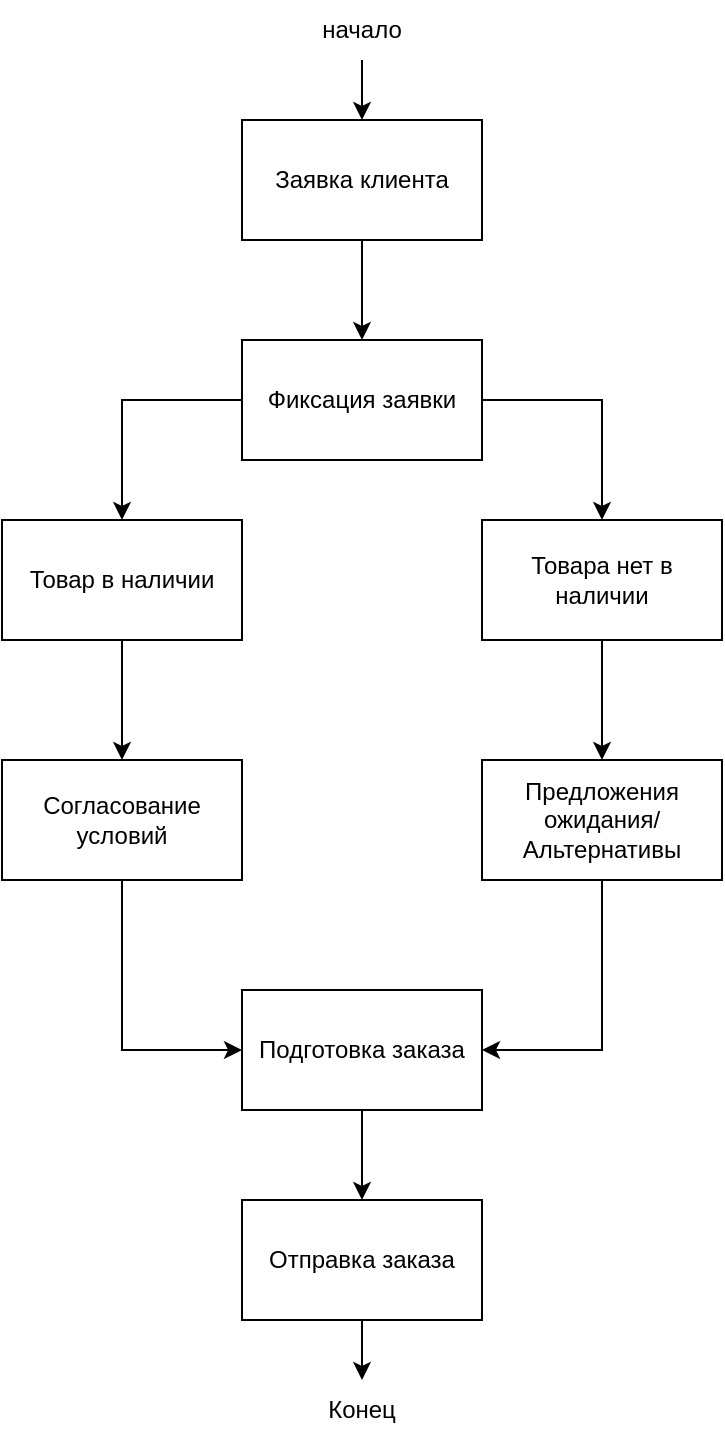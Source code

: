 <mxfile version="26.0.16">
  <diagram name="Страница — 1" id="5m2yo3dyh1JV8G8uo5Kq">
    <mxGraphModel dx="2261" dy="780" grid="1" gridSize="10" guides="1" tooltips="1" connect="1" arrows="1" fold="1" page="1" pageScale="1" pageWidth="827" pageHeight="1169" math="0" shadow="0">
      <root>
        <mxCell id="0" />
        <mxCell id="1" parent="0" />
        <mxCell id="lUAshMvoIGJGfwUY3iS--4" style="edgeStyle=orthogonalEdgeStyle;rounded=0;orthogonalLoop=1;jettySize=auto;html=1;exitX=0.5;exitY=1;exitDx=0;exitDy=0;entryX=0.5;entryY=0;entryDx=0;entryDy=0;" edge="1" parent="1" source="lUAshMvoIGJGfwUY3iS--2" target="lUAshMvoIGJGfwUY3iS--3">
          <mxGeometry relative="1" as="geometry" />
        </mxCell>
        <mxCell id="lUAshMvoIGJGfwUY3iS--2" value="начало" style="text;html=1;align=center;verticalAlign=middle;whiteSpace=wrap;rounded=0;" vertex="1" parent="1">
          <mxGeometry x="125" y="90" width="90" height="30" as="geometry" />
        </mxCell>
        <mxCell id="lUAshMvoIGJGfwUY3iS--7" style="edgeStyle=orthogonalEdgeStyle;rounded=0;orthogonalLoop=1;jettySize=auto;html=1;exitX=0.5;exitY=1;exitDx=0;exitDy=0;entryX=0.5;entryY=0;entryDx=0;entryDy=0;" edge="1" parent="1" source="lUAshMvoIGJGfwUY3iS--3" target="lUAshMvoIGJGfwUY3iS--5">
          <mxGeometry relative="1" as="geometry" />
        </mxCell>
        <mxCell id="lUAshMvoIGJGfwUY3iS--3" value="Заявка клиента" style="rounded=0;whiteSpace=wrap;html=1;" vertex="1" parent="1">
          <mxGeometry x="110" y="150" width="120" height="60" as="geometry" />
        </mxCell>
        <mxCell id="lUAshMvoIGJGfwUY3iS--11" style="edgeStyle=orthogonalEdgeStyle;rounded=0;orthogonalLoop=1;jettySize=auto;html=1;exitX=0;exitY=0.5;exitDx=0;exitDy=0;entryX=0.5;entryY=0;entryDx=0;entryDy=0;" edge="1" parent="1" source="lUAshMvoIGJGfwUY3iS--5" target="lUAshMvoIGJGfwUY3iS--8">
          <mxGeometry relative="1" as="geometry" />
        </mxCell>
        <mxCell id="lUAshMvoIGJGfwUY3iS--12" style="edgeStyle=orthogonalEdgeStyle;rounded=0;orthogonalLoop=1;jettySize=auto;html=1;exitX=1;exitY=0.5;exitDx=0;exitDy=0;entryX=0.5;entryY=0;entryDx=0;entryDy=0;" edge="1" parent="1" source="lUAshMvoIGJGfwUY3iS--5" target="lUAshMvoIGJGfwUY3iS--10">
          <mxGeometry relative="1" as="geometry" />
        </mxCell>
        <mxCell id="lUAshMvoIGJGfwUY3iS--5" value="Фиксация заявки" style="rounded=0;whiteSpace=wrap;html=1;" vertex="1" parent="1">
          <mxGeometry x="110" y="260" width="120" height="60" as="geometry" />
        </mxCell>
        <mxCell id="lUAshMvoIGJGfwUY3iS--14" style="edgeStyle=orthogonalEdgeStyle;rounded=0;orthogonalLoop=1;jettySize=auto;html=1;exitX=0.5;exitY=1;exitDx=0;exitDy=0;entryX=0.5;entryY=0;entryDx=0;entryDy=0;" edge="1" parent="1" source="lUAshMvoIGJGfwUY3iS--8" target="lUAshMvoIGJGfwUY3iS--13">
          <mxGeometry relative="1" as="geometry" />
        </mxCell>
        <mxCell id="lUAshMvoIGJGfwUY3iS--8" value="Товар в наличии" style="rounded=0;whiteSpace=wrap;html=1;" vertex="1" parent="1">
          <mxGeometry x="-10" y="350" width="120" height="60" as="geometry" />
        </mxCell>
        <mxCell id="lUAshMvoIGJGfwUY3iS--16" style="edgeStyle=orthogonalEdgeStyle;rounded=0;orthogonalLoop=1;jettySize=auto;html=1;exitX=0.5;exitY=1;exitDx=0;exitDy=0;entryX=0.5;entryY=0;entryDx=0;entryDy=0;" edge="1" parent="1" source="lUAshMvoIGJGfwUY3iS--10" target="lUAshMvoIGJGfwUY3iS--15">
          <mxGeometry relative="1" as="geometry" />
        </mxCell>
        <mxCell id="lUAshMvoIGJGfwUY3iS--10" value="Товара нет в наличии" style="rounded=0;whiteSpace=wrap;html=1;" vertex="1" parent="1">
          <mxGeometry x="230" y="350" width="120" height="60" as="geometry" />
        </mxCell>
        <mxCell id="lUAshMvoIGJGfwUY3iS--19" style="edgeStyle=orthogonalEdgeStyle;rounded=0;orthogonalLoop=1;jettySize=auto;html=1;exitX=0.5;exitY=1;exitDx=0;exitDy=0;entryX=0;entryY=0.5;entryDx=0;entryDy=0;" edge="1" parent="1" source="lUAshMvoIGJGfwUY3iS--13" target="lUAshMvoIGJGfwUY3iS--17">
          <mxGeometry relative="1" as="geometry" />
        </mxCell>
        <mxCell id="lUAshMvoIGJGfwUY3iS--13" value="Согласование условий" style="rounded=0;whiteSpace=wrap;html=1;" vertex="1" parent="1">
          <mxGeometry x="-10" y="470" width="120" height="60" as="geometry" />
        </mxCell>
        <mxCell id="lUAshMvoIGJGfwUY3iS--18" style="edgeStyle=orthogonalEdgeStyle;rounded=0;orthogonalLoop=1;jettySize=auto;html=1;exitX=0.5;exitY=1;exitDx=0;exitDy=0;entryX=1;entryY=0.5;entryDx=0;entryDy=0;" edge="1" parent="1" source="lUAshMvoIGJGfwUY3iS--15" target="lUAshMvoIGJGfwUY3iS--17">
          <mxGeometry relative="1" as="geometry" />
        </mxCell>
        <mxCell id="lUAshMvoIGJGfwUY3iS--15" value="Предложения ожидания/ Альтернативы" style="rounded=0;whiteSpace=wrap;html=1;" vertex="1" parent="1">
          <mxGeometry x="230" y="470" width="120" height="60" as="geometry" />
        </mxCell>
        <mxCell id="lUAshMvoIGJGfwUY3iS--21" style="edgeStyle=orthogonalEdgeStyle;rounded=0;orthogonalLoop=1;jettySize=auto;html=1;exitX=0.5;exitY=1;exitDx=0;exitDy=0;entryX=0.5;entryY=0;entryDx=0;entryDy=0;" edge="1" parent="1" source="lUAshMvoIGJGfwUY3iS--17" target="lUAshMvoIGJGfwUY3iS--20">
          <mxGeometry relative="1" as="geometry" />
        </mxCell>
        <mxCell id="lUAshMvoIGJGfwUY3iS--17" value="Подготовка заказа" style="rounded=0;whiteSpace=wrap;html=1;" vertex="1" parent="1">
          <mxGeometry x="110" y="585" width="120" height="60" as="geometry" />
        </mxCell>
        <mxCell id="lUAshMvoIGJGfwUY3iS--23" style="edgeStyle=orthogonalEdgeStyle;rounded=0;orthogonalLoop=1;jettySize=auto;html=1;exitX=0.5;exitY=1;exitDx=0;exitDy=0;entryX=0.5;entryY=0;entryDx=0;entryDy=0;" edge="1" parent="1" source="lUAshMvoIGJGfwUY3iS--20" target="lUAshMvoIGJGfwUY3iS--22">
          <mxGeometry relative="1" as="geometry" />
        </mxCell>
        <mxCell id="lUAshMvoIGJGfwUY3iS--20" value="Отправка заказа" style="rounded=0;whiteSpace=wrap;html=1;" vertex="1" parent="1">
          <mxGeometry x="110" y="690" width="120" height="60" as="geometry" />
        </mxCell>
        <mxCell id="lUAshMvoIGJGfwUY3iS--22" value="Конец" style="text;html=1;align=center;verticalAlign=middle;whiteSpace=wrap;rounded=0;" vertex="1" parent="1">
          <mxGeometry x="140" y="780" width="60" height="30" as="geometry" />
        </mxCell>
      </root>
    </mxGraphModel>
  </diagram>
</mxfile>
